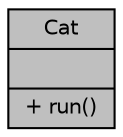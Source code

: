 digraph "Cat"
{
 // INTERACTIVE_SVG=YES
 // LATEX_PDF_SIZE
  bgcolor="transparent";
  edge [fontname="Helvetica",fontsize="10",labelfontname="Helvetica",labelfontsize="10"];
  node [fontname="Helvetica",fontsize="10",shape=record];
  Node1 [label="{Cat\n||+ run()\l}",height=0.2,width=0.4,color="black", fillcolor="grey75", style="filled", fontcolor="black",tooltip="Multiple DocString."];
}
